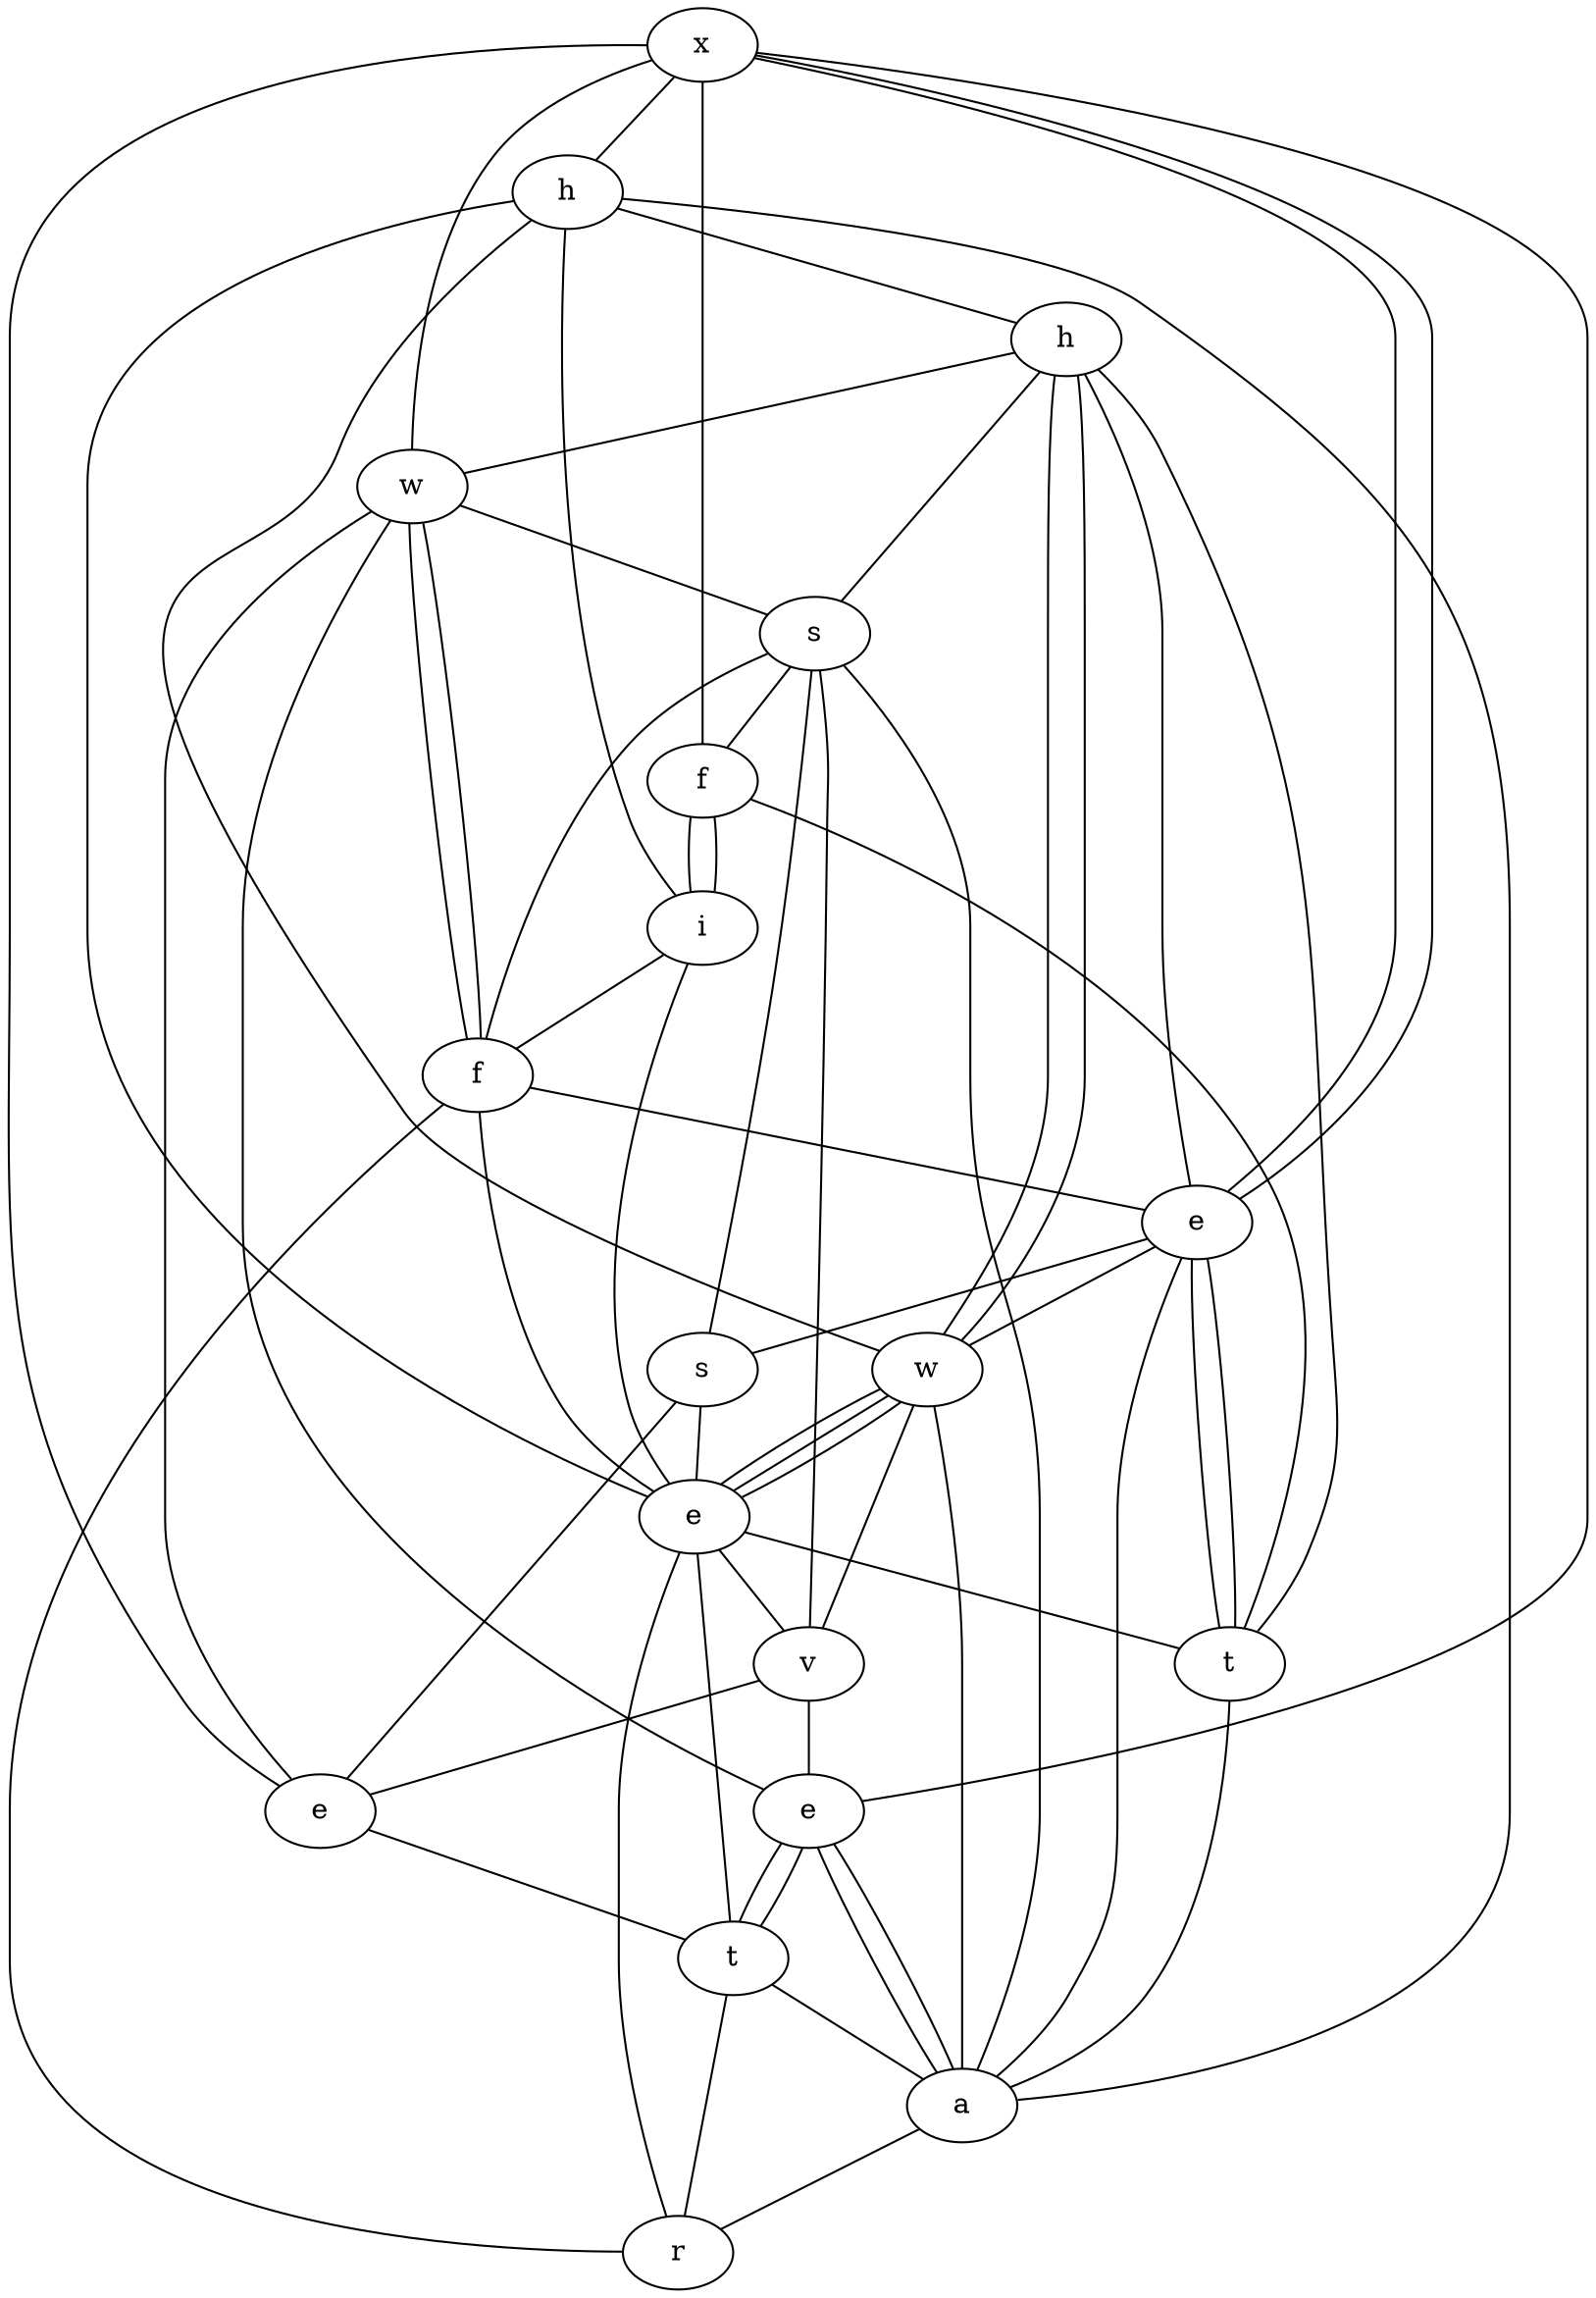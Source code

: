 graph {
    735423680 [label=x];
    648023861 [label=h];
    970112420 [label=w];
    314247011 [label=t];
    1053777200 [label=h];
    164924782 [label=a];
    543758979 [label=i];
    997633896 [label=e];
    289509850 [label=e];
    463165210 [label=t];
    188170511 [label=r];
    154091260 [label=s];
    292930401 [label=e];
    151466935 [label=f];
    558518560 [label=s];
    40467316 [label=v];
    865292257 [label=f];
    3093517 [label=w];
    438393416 [label=e];
    1053777200 -- 970112420;
    438393416 -- 970112420;
    543758979 -- 151466935;
    1053777200 -- 3093517;
    40467316 -- 438393416;
    40467316 -- 997633896;
    164924782 -- 648023861;
    463165210 -- 997633896;
    289509850 -- 3093517;
    154091260 -- 438393416;
    164924782 -- 188170511;
    865292257 -- 543758979;
    463165210 -- 164924782;
    289509850 -- 154091260;
    314247011 -- 164924782;
    289509850 -- 164924782;
    970112420 -- 151466935;
    289509850 -- 314247011;
    292930401 -- 543758979;
    463165210 -- 292930401;
    3093517 -- 292930401;
    188170511 -- 292930401;
    735423680 -- 997633896;
    543758979 -- 865292257;
    735423680 -- 865292257;
    970112420 -- 558518560;
    648023861 -- 3093517;
    648023861 -- 543758979;
    289509850 -- 1053777200;
    997633896 -- 463165210;
    558518560 -- 1053777200;
    151466935 -- 188170511;
    292930401 -- 314247011;
    292930401 -- 151466935;
    735423680 -- 289509850;
    188170511 -- 463165210;
    735423680 -- 648023861;
    314247011 -- 289509850;
    558518560 -- 865292257;
    970112420 -- 735423680;
    292930401 -- 3093517;
    558518560 -- 40467316;
    314247011 -- 865292257;
    3093517 -- 1053777200;
    289509850 -- 735423680;
    558518560 -- 151466935;
    40467316 -- 3093517;
    154091260 -- 292930401;
    164924782 -- 997633896;
    164924782 -- 3093517;
    164924782 -- 997633896;
    970112420 -- 151466935;
    154091260 -- 558518560;
    292930401 -- 40467316;
    1053777200 -- 314247011;
    648023861 -- 1053777200;
    438393416 -- 735423680;
    997633896 -- 970112420;
    292930401 -- 3093517;
    558518560 -- 164924782;
    438393416 -- 463165210;
    151466935 -- 289509850;
    292930401 -- 648023861;
}
